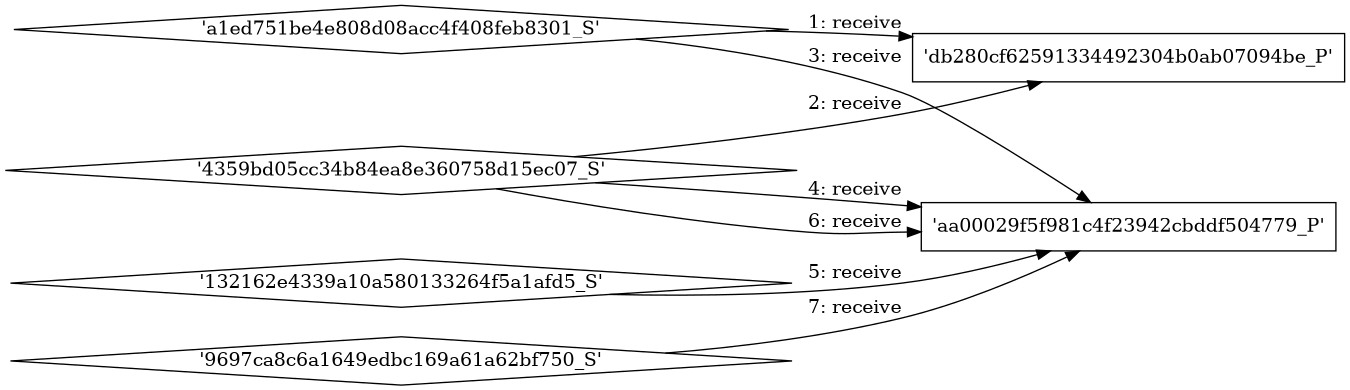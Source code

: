 digraph "D:\Learning\Paper\apt\基于CTI的攻击预警\Dataset\攻击图\ASGfromALLCTI\Talos Takes Ep. #73 (NCSAM edition) Fight the phish from land, sea and air.dot" {
rankdir="LR"
size="9"
fixedsize="false"
splines="true"
nodesep=0.3
ranksep=0
fontsize=10
overlap="scalexy"
engine= "neato"
	"'db280cf62591334492304b0ab07094be_P'" [node_type=Process shape=box]
	"'a1ed751be4e808d08acc4f408feb8301_S'" [node_type=Socket shape=diamond]
	"'a1ed751be4e808d08acc4f408feb8301_S'" -> "'db280cf62591334492304b0ab07094be_P'" [label="1: receive"]
	"'db280cf62591334492304b0ab07094be_P'" [node_type=Process shape=box]
	"'4359bd05cc34b84ea8e360758d15ec07_S'" [node_type=Socket shape=diamond]
	"'4359bd05cc34b84ea8e360758d15ec07_S'" -> "'db280cf62591334492304b0ab07094be_P'" [label="2: receive"]
	"'aa00029f5f981c4f23942cbddf504779_P'" [node_type=Process shape=box]
	"'a1ed751be4e808d08acc4f408feb8301_S'" [node_type=Socket shape=diamond]
	"'a1ed751be4e808d08acc4f408feb8301_S'" -> "'aa00029f5f981c4f23942cbddf504779_P'" [label="3: receive"]
	"'aa00029f5f981c4f23942cbddf504779_P'" [node_type=Process shape=box]
	"'4359bd05cc34b84ea8e360758d15ec07_S'" [node_type=Socket shape=diamond]
	"'4359bd05cc34b84ea8e360758d15ec07_S'" -> "'aa00029f5f981c4f23942cbddf504779_P'" [label="4: receive"]
	"'aa00029f5f981c4f23942cbddf504779_P'" [node_type=Process shape=box]
	"'132162e4339a10a580133264f5a1afd5_S'" [node_type=Socket shape=diamond]
	"'132162e4339a10a580133264f5a1afd5_S'" -> "'aa00029f5f981c4f23942cbddf504779_P'" [label="5: receive"]
	"'aa00029f5f981c4f23942cbddf504779_P'" [node_type=Process shape=box]
	"'4359bd05cc34b84ea8e360758d15ec07_S'" [node_type=Socket shape=diamond]
	"'4359bd05cc34b84ea8e360758d15ec07_S'" -> "'aa00029f5f981c4f23942cbddf504779_P'" [label="6: receive"]
	"'aa00029f5f981c4f23942cbddf504779_P'" [node_type=Process shape=box]
	"'9697ca8c6a1649edbc169a61a62bf750_S'" [node_type=Socket shape=diamond]
	"'9697ca8c6a1649edbc169a61a62bf750_S'" -> "'aa00029f5f981c4f23942cbddf504779_P'" [label="7: receive"]
}
